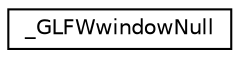 digraph "Graphical Class Hierarchy"
{
 // LATEX_PDF_SIZE
  edge [fontname="Helvetica",fontsize="10",labelfontname="Helvetica",labelfontsize="10"];
  node [fontname="Helvetica",fontsize="10",shape=record];
  rankdir="LR";
  Node0 [label="_GLFWwindowNull",height=0.2,width=0.4,color="black", fillcolor="white", style="filled",URL="$struct__GLFWwindowNull.html",tooltip=" "];
}
